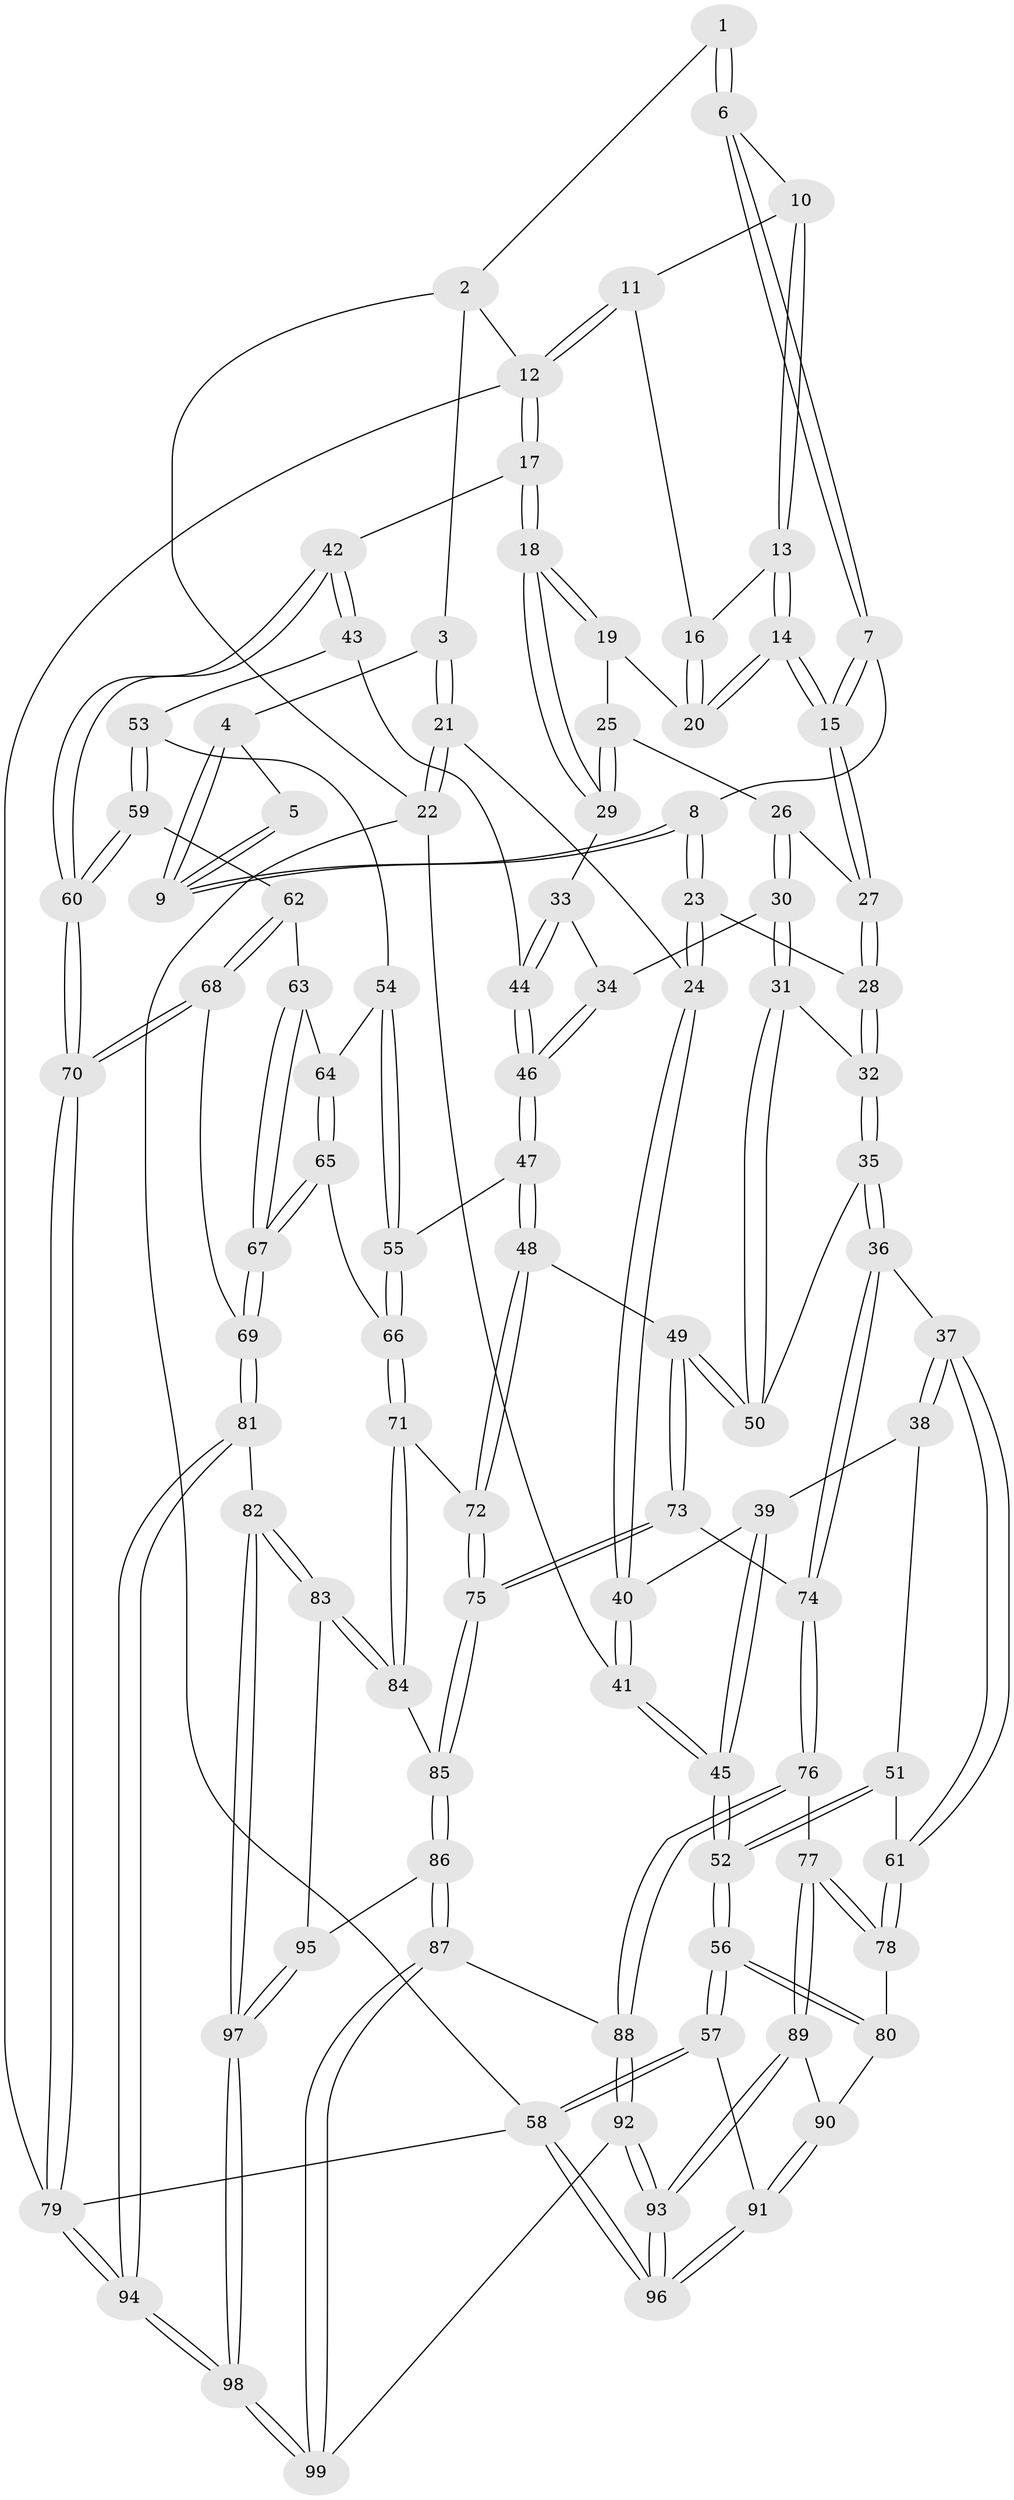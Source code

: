 // coarse degree distribution, {3: 0.13043478260869565, 6: 0.11594202898550725, 5: 0.3333333333333333, 4: 0.42028985507246375}
// Generated by graph-tools (version 1.1) at 2025/24/03/03/25 07:24:39]
// undirected, 99 vertices, 244 edges
graph export_dot {
graph [start="1"]
  node [color=gray90,style=filled];
  1 [pos="+0.501252325875326+0"];
  2 [pos="+0.18078560584198836+0"];
  3 [pos="+0.23097286119614652+0.10491071507659427"];
  4 [pos="+0.3432832306213534+0.09249842019649307"];
  5 [pos="+0.4776271493204048+0"];
  6 [pos="+0.6237236353455635+0"];
  7 [pos="+0.5142606217733037+0.16441170454661927"];
  8 [pos="+0.4528941715788278+0.1863574671481915"];
  9 [pos="+0.44117469516629304+0.17095758202472575"];
  10 [pos="+0.6808050765105824+0"];
  11 [pos="+1+0"];
  12 [pos="+1+0"];
  13 [pos="+0.7360639023842096+0.03879307880676167"];
  14 [pos="+0.7415516660341466+0.14542088636011413"];
  15 [pos="+0.7163774038277707+0.2508569499301067"];
  16 [pos="+0.9370604291011169+0.07899274289245324"];
  17 [pos="+1+0.3588637809754368"];
  18 [pos="+1+0.3588475401236492"];
  19 [pos="+0.9745305060178978+0.16603587187795676"];
  20 [pos="+0.9567297076564477+0.14817376312617458"];
  21 [pos="+0.16675097940893857+0.1988800610245865"];
  22 [pos="+0+0"];
  23 [pos="+0.41126621851631967+0.2974675557148022"];
  24 [pos="+0.2132996999238146+0.3147442137819644"];
  25 [pos="+0.731037018353347+0.26672092991393304"];
  26 [pos="+0.7193895765829853+0.2598036062079442"];
  27 [pos="+0.7174175996049513+0.256249548251336"];
  28 [pos="+0.45241197765372976+0.34006225660386735"];
  29 [pos="+0.8329981601046353+0.33987277597676296"];
  30 [pos="+0.6239583724758878+0.4609791702309603"];
  31 [pos="+0.6196281916898213+0.4625441689022855"];
  32 [pos="+0.4703557574081113+0.39820466648309183"];
  33 [pos="+0.8049310487717151+0.4654520507822447"];
  34 [pos="+0.645860740289291+0.47478755051419624"];
  35 [pos="+0.3695905017952633+0.598925070325927"];
  36 [pos="+0.3636806837353774+0.6014802529814911"];
  37 [pos="+0.29173415926442275+0.6065437482800606"];
  38 [pos="+0.20036994805353625+0.4304692222356596"];
  39 [pos="+0.19027449245244527+0.38970454610006205"];
  40 [pos="+0.18985799247266244+0.3822463401315406"];
  41 [pos="+0+0.36507162920801994"];
  42 [pos="+1+0.4837726352536966"];
  43 [pos="+0.8838003687934451+0.5347157085325885"];
  44 [pos="+0.8209444072610935+0.5339451730298889"];
  45 [pos="+0+0.5831706888932646"];
  46 [pos="+0.7598685185542152+0.622139504315077"];
  47 [pos="+0.7574399386468887+0.6414874298127708"];
  48 [pos="+0.711693044454823+0.6685236857878952"];
  49 [pos="+0.5871599615255177+0.6635240094937527"];
  50 [pos="+0.5395096352560368+0.6142111818909913"];
  51 [pos="+0+0.6019125911657035"];
  52 [pos="+0+0.6249080701232066"];
  53 [pos="+0.8956001589293028+0.6577141591732412"];
  54 [pos="+0.8742351543166595+0.6631402898697497"];
  55 [pos="+0.777003024989738+0.6544601097898546"];
  56 [pos="+0+0.7892263668623594"];
  57 [pos="+0+0.9227508785306036"];
  58 [pos="+0+1"];
  59 [pos="+0.966954461849737+0.6527115999927668"];
  60 [pos="+1+0.5419760093298406"];
  61 [pos="+0.2587543462671723+0.6504094463553857"];
  62 [pos="+0.9347699835044954+0.7278374206799021"];
  63 [pos="+0.9009142009037462+0.7284178921568213"];
  64 [pos="+0.8833671978238848+0.7002017239456387"];
  65 [pos="+0.8638807674598286+0.7885267261861477"];
  66 [pos="+0.8279521434998193+0.7720869557022976"];
  67 [pos="+0.8711826457610813+0.7932873950109276"];
  68 [pos="+0.9387352509199484+0.8266939667139729"];
  69 [pos="+0.9175835859984708+0.8385646467442203"];
  70 [pos="+1+0.7486847441549214"];
  71 [pos="+0.7452023325495831+0.8414197505039113"];
  72 [pos="+0.7023958816957623+0.7910761115233745"];
  73 [pos="+0.557708849405141+0.7796259206724807"];
  74 [pos="+0.4518320509016665+0.7709560508719578"];
  75 [pos="+0.5788340313127593+0.8308883327034483"];
  76 [pos="+0.40989230612608835+0.8537570950175045"];
  77 [pos="+0.37998110111014743+0.8477891994681792"];
  78 [pos="+0.2548375986630751+0.6628295878146749"];
  79 [pos="+1+1"];
  80 [pos="+0.18162182232069332+0.7755321550732965"];
  81 [pos="+0.9095719297157372+0.8607467387354631"];
  82 [pos="+0.7835782011650689+0.9305167688915749"];
  83 [pos="+0.7551915127511526+0.8988767082393787"];
  84 [pos="+0.7485903024951821+0.8683445349903605"];
  85 [pos="+0.5767263379485714+0.8460361166093228"];
  86 [pos="+0.5614070058166739+0.9172767273022248"];
  87 [pos="+0.5563225903198272+0.9229299804113835"];
  88 [pos="+0.4126369435962817+0.8574712793231434"];
  89 [pos="+0.3058218638570187+0.8902789082769953"];
  90 [pos="+0.18921288299561842+0.8100850691359937"];
  91 [pos="+0.16761794921874032+0.9031735194807435"];
  92 [pos="+0.32205516200562456+1"];
  93 [pos="+0.3059627601809349+1"];
  94 [pos="+1+1"];
  95 [pos="+0.6058133517139378+0.9203992160254818"];
  96 [pos="+0.2146516264620365+1"];
  97 [pos="+0.7856893746119799+1"];
  98 [pos="+0.8196338322835671+1"];
  99 [pos="+0.4839135745497759+1"];
  1 -- 2;
  1 -- 6;
  1 -- 6;
  2 -- 3;
  2 -- 12;
  2 -- 22;
  3 -- 4;
  3 -- 21;
  3 -- 21;
  4 -- 5;
  4 -- 9;
  4 -- 9;
  5 -- 9;
  5 -- 9;
  6 -- 7;
  6 -- 7;
  6 -- 10;
  7 -- 8;
  7 -- 15;
  7 -- 15;
  8 -- 9;
  8 -- 9;
  8 -- 23;
  8 -- 23;
  10 -- 11;
  10 -- 13;
  10 -- 13;
  11 -- 12;
  11 -- 12;
  11 -- 16;
  12 -- 17;
  12 -- 17;
  12 -- 79;
  13 -- 14;
  13 -- 14;
  13 -- 16;
  14 -- 15;
  14 -- 15;
  14 -- 20;
  14 -- 20;
  15 -- 27;
  15 -- 27;
  16 -- 20;
  16 -- 20;
  17 -- 18;
  17 -- 18;
  17 -- 42;
  18 -- 19;
  18 -- 19;
  18 -- 29;
  18 -- 29;
  19 -- 20;
  19 -- 25;
  21 -- 22;
  21 -- 22;
  21 -- 24;
  22 -- 41;
  22 -- 58;
  23 -- 24;
  23 -- 24;
  23 -- 28;
  24 -- 40;
  24 -- 40;
  25 -- 26;
  25 -- 29;
  25 -- 29;
  26 -- 27;
  26 -- 30;
  26 -- 30;
  27 -- 28;
  27 -- 28;
  28 -- 32;
  28 -- 32;
  29 -- 33;
  30 -- 31;
  30 -- 31;
  30 -- 34;
  31 -- 32;
  31 -- 50;
  31 -- 50;
  32 -- 35;
  32 -- 35;
  33 -- 34;
  33 -- 44;
  33 -- 44;
  34 -- 46;
  34 -- 46;
  35 -- 36;
  35 -- 36;
  35 -- 50;
  36 -- 37;
  36 -- 74;
  36 -- 74;
  37 -- 38;
  37 -- 38;
  37 -- 61;
  37 -- 61;
  38 -- 39;
  38 -- 51;
  39 -- 40;
  39 -- 45;
  39 -- 45;
  40 -- 41;
  40 -- 41;
  41 -- 45;
  41 -- 45;
  42 -- 43;
  42 -- 43;
  42 -- 60;
  42 -- 60;
  43 -- 44;
  43 -- 53;
  44 -- 46;
  44 -- 46;
  45 -- 52;
  45 -- 52;
  46 -- 47;
  46 -- 47;
  47 -- 48;
  47 -- 48;
  47 -- 55;
  48 -- 49;
  48 -- 72;
  48 -- 72;
  49 -- 50;
  49 -- 50;
  49 -- 73;
  49 -- 73;
  51 -- 52;
  51 -- 52;
  51 -- 61;
  52 -- 56;
  52 -- 56;
  53 -- 54;
  53 -- 59;
  53 -- 59;
  54 -- 55;
  54 -- 55;
  54 -- 64;
  55 -- 66;
  55 -- 66;
  56 -- 57;
  56 -- 57;
  56 -- 80;
  56 -- 80;
  57 -- 58;
  57 -- 58;
  57 -- 91;
  58 -- 96;
  58 -- 96;
  58 -- 79;
  59 -- 60;
  59 -- 60;
  59 -- 62;
  60 -- 70;
  60 -- 70;
  61 -- 78;
  61 -- 78;
  62 -- 63;
  62 -- 68;
  62 -- 68;
  63 -- 64;
  63 -- 67;
  63 -- 67;
  64 -- 65;
  64 -- 65;
  65 -- 66;
  65 -- 67;
  65 -- 67;
  66 -- 71;
  66 -- 71;
  67 -- 69;
  67 -- 69;
  68 -- 69;
  68 -- 70;
  68 -- 70;
  69 -- 81;
  69 -- 81;
  70 -- 79;
  70 -- 79;
  71 -- 72;
  71 -- 84;
  71 -- 84;
  72 -- 75;
  72 -- 75;
  73 -- 74;
  73 -- 75;
  73 -- 75;
  74 -- 76;
  74 -- 76;
  75 -- 85;
  75 -- 85;
  76 -- 77;
  76 -- 88;
  76 -- 88;
  77 -- 78;
  77 -- 78;
  77 -- 89;
  77 -- 89;
  78 -- 80;
  79 -- 94;
  79 -- 94;
  80 -- 90;
  81 -- 82;
  81 -- 94;
  81 -- 94;
  82 -- 83;
  82 -- 83;
  82 -- 97;
  82 -- 97;
  83 -- 84;
  83 -- 84;
  83 -- 95;
  84 -- 85;
  85 -- 86;
  85 -- 86;
  86 -- 87;
  86 -- 87;
  86 -- 95;
  87 -- 88;
  87 -- 99;
  87 -- 99;
  88 -- 92;
  88 -- 92;
  89 -- 90;
  89 -- 93;
  89 -- 93;
  90 -- 91;
  90 -- 91;
  91 -- 96;
  91 -- 96;
  92 -- 93;
  92 -- 93;
  92 -- 99;
  93 -- 96;
  93 -- 96;
  94 -- 98;
  94 -- 98;
  95 -- 97;
  95 -- 97;
  97 -- 98;
  97 -- 98;
  98 -- 99;
  98 -- 99;
}
